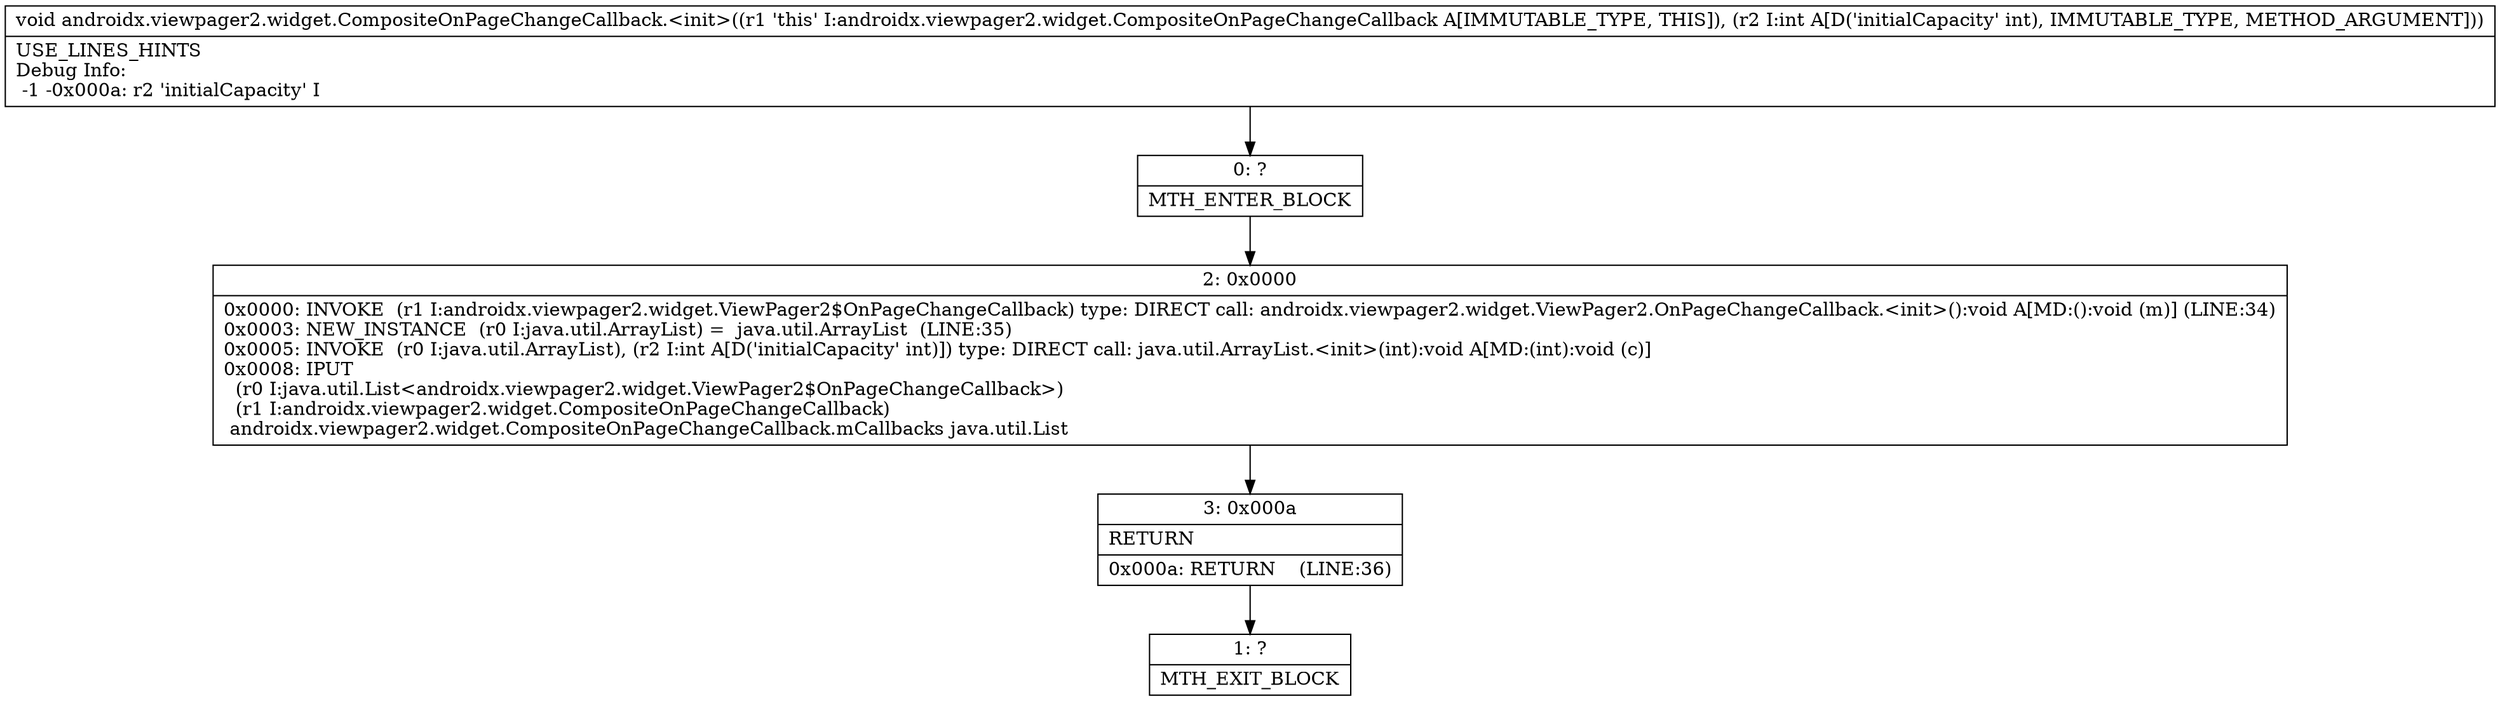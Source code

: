 digraph "CFG forandroidx.viewpager2.widget.CompositeOnPageChangeCallback.\<init\>(I)V" {
Node_0 [shape=record,label="{0\:\ ?|MTH_ENTER_BLOCK\l}"];
Node_2 [shape=record,label="{2\:\ 0x0000|0x0000: INVOKE  (r1 I:androidx.viewpager2.widget.ViewPager2$OnPageChangeCallback) type: DIRECT call: androidx.viewpager2.widget.ViewPager2.OnPageChangeCallback.\<init\>():void A[MD:():void (m)] (LINE:34)\l0x0003: NEW_INSTANCE  (r0 I:java.util.ArrayList) =  java.util.ArrayList  (LINE:35)\l0x0005: INVOKE  (r0 I:java.util.ArrayList), (r2 I:int A[D('initialCapacity' int)]) type: DIRECT call: java.util.ArrayList.\<init\>(int):void A[MD:(int):void (c)]\l0x0008: IPUT  \l  (r0 I:java.util.List\<androidx.viewpager2.widget.ViewPager2$OnPageChangeCallback\>)\l  (r1 I:androidx.viewpager2.widget.CompositeOnPageChangeCallback)\l androidx.viewpager2.widget.CompositeOnPageChangeCallback.mCallbacks java.util.List \l}"];
Node_3 [shape=record,label="{3\:\ 0x000a|RETURN\l|0x000a: RETURN    (LINE:36)\l}"];
Node_1 [shape=record,label="{1\:\ ?|MTH_EXIT_BLOCK\l}"];
MethodNode[shape=record,label="{void androidx.viewpager2.widget.CompositeOnPageChangeCallback.\<init\>((r1 'this' I:androidx.viewpager2.widget.CompositeOnPageChangeCallback A[IMMUTABLE_TYPE, THIS]), (r2 I:int A[D('initialCapacity' int), IMMUTABLE_TYPE, METHOD_ARGUMENT]))  | USE_LINES_HINTS\lDebug Info:\l  \-1 \-0x000a: r2 'initialCapacity' I\l}"];
MethodNode -> Node_0;Node_0 -> Node_2;
Node_2 -> Node_3;
Node_3 -> Node_1;
}

